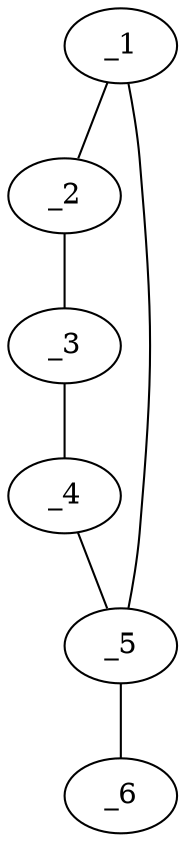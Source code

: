 graph molid637039 {
	_1	 [charge=0,
		chem=6,
		symbol="P  ",
		x=2,
		y="-0.3184"];
	_2	 [charge=0,
		chem=1,
		symbol="C  ",
		x="2.309",
		y="-1.2694"];
	_1 -- _2	 [valence=1];
	_5	 [charge=0,
		chem=1,
		symbol="C  ",
		x="2.809",
		y="0.2694"];
	_1 -- _5	 [valence=2];
	_3	 [charge=0,
		chem=1,
		symbol="C  ",
		x="3.309",
		y="-1.2694"];
	_2 -- _3	 [valence=2];
	_4	 [charge=0,
		chem=4,
		symbol="N  ",
		x="3.618",
		y="-0.3184"];
	_3 -- _4	 [valence=1];
	_4 -- _5	 [valence=1];
	_6	 [charge=0,
		chem=1,
		symbol="C  ",
		x="2.809",
		y="1.2694"];
	_5 -- _6	 [valence=1];
}
